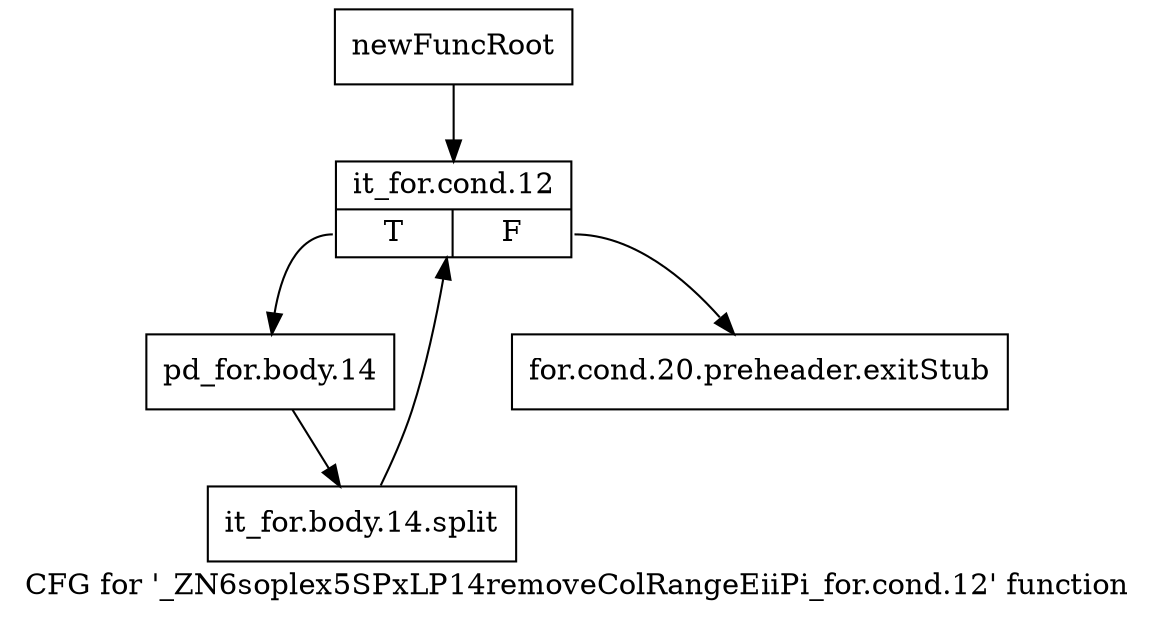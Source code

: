digraph "CFG for '_ZN6soplex5SPxLP14removeColRangeEiiPi_for.cond.12' function" {
	label="CFG for '_ZN6soplex5SPxLP14removeColRangeEiiPi_for.cond.12' function";

	Node0x2e3df20 [shape=record,label="{newFuncRoot}"];
	Node0x2e3df20 -> Node0x2e3dfc0;
	Node0x2e3df70 [shape=record,label="{for.cond.20.preheader.exitStub}"];
	Node0x2e3dfc0 [shape=record,label="{it_for.cond.12|{<s0>T|<s1>F}}"];
	Node0x2e3dfc0:s0 -> Node0x2e3e010;
	Node0x2e3dfc0:s1 -> Node0x2e3df70;
	Node0x2e3e010 [shape=record,label="{pd_for.body.14}"];
	Node0x2e3e010 -> Node0x3476870;
	Node0x3476870 [shape=record,label="{it_for.body.14.split}"];
	Node0x3476870 -> Node0x2e3dfc0;
}
